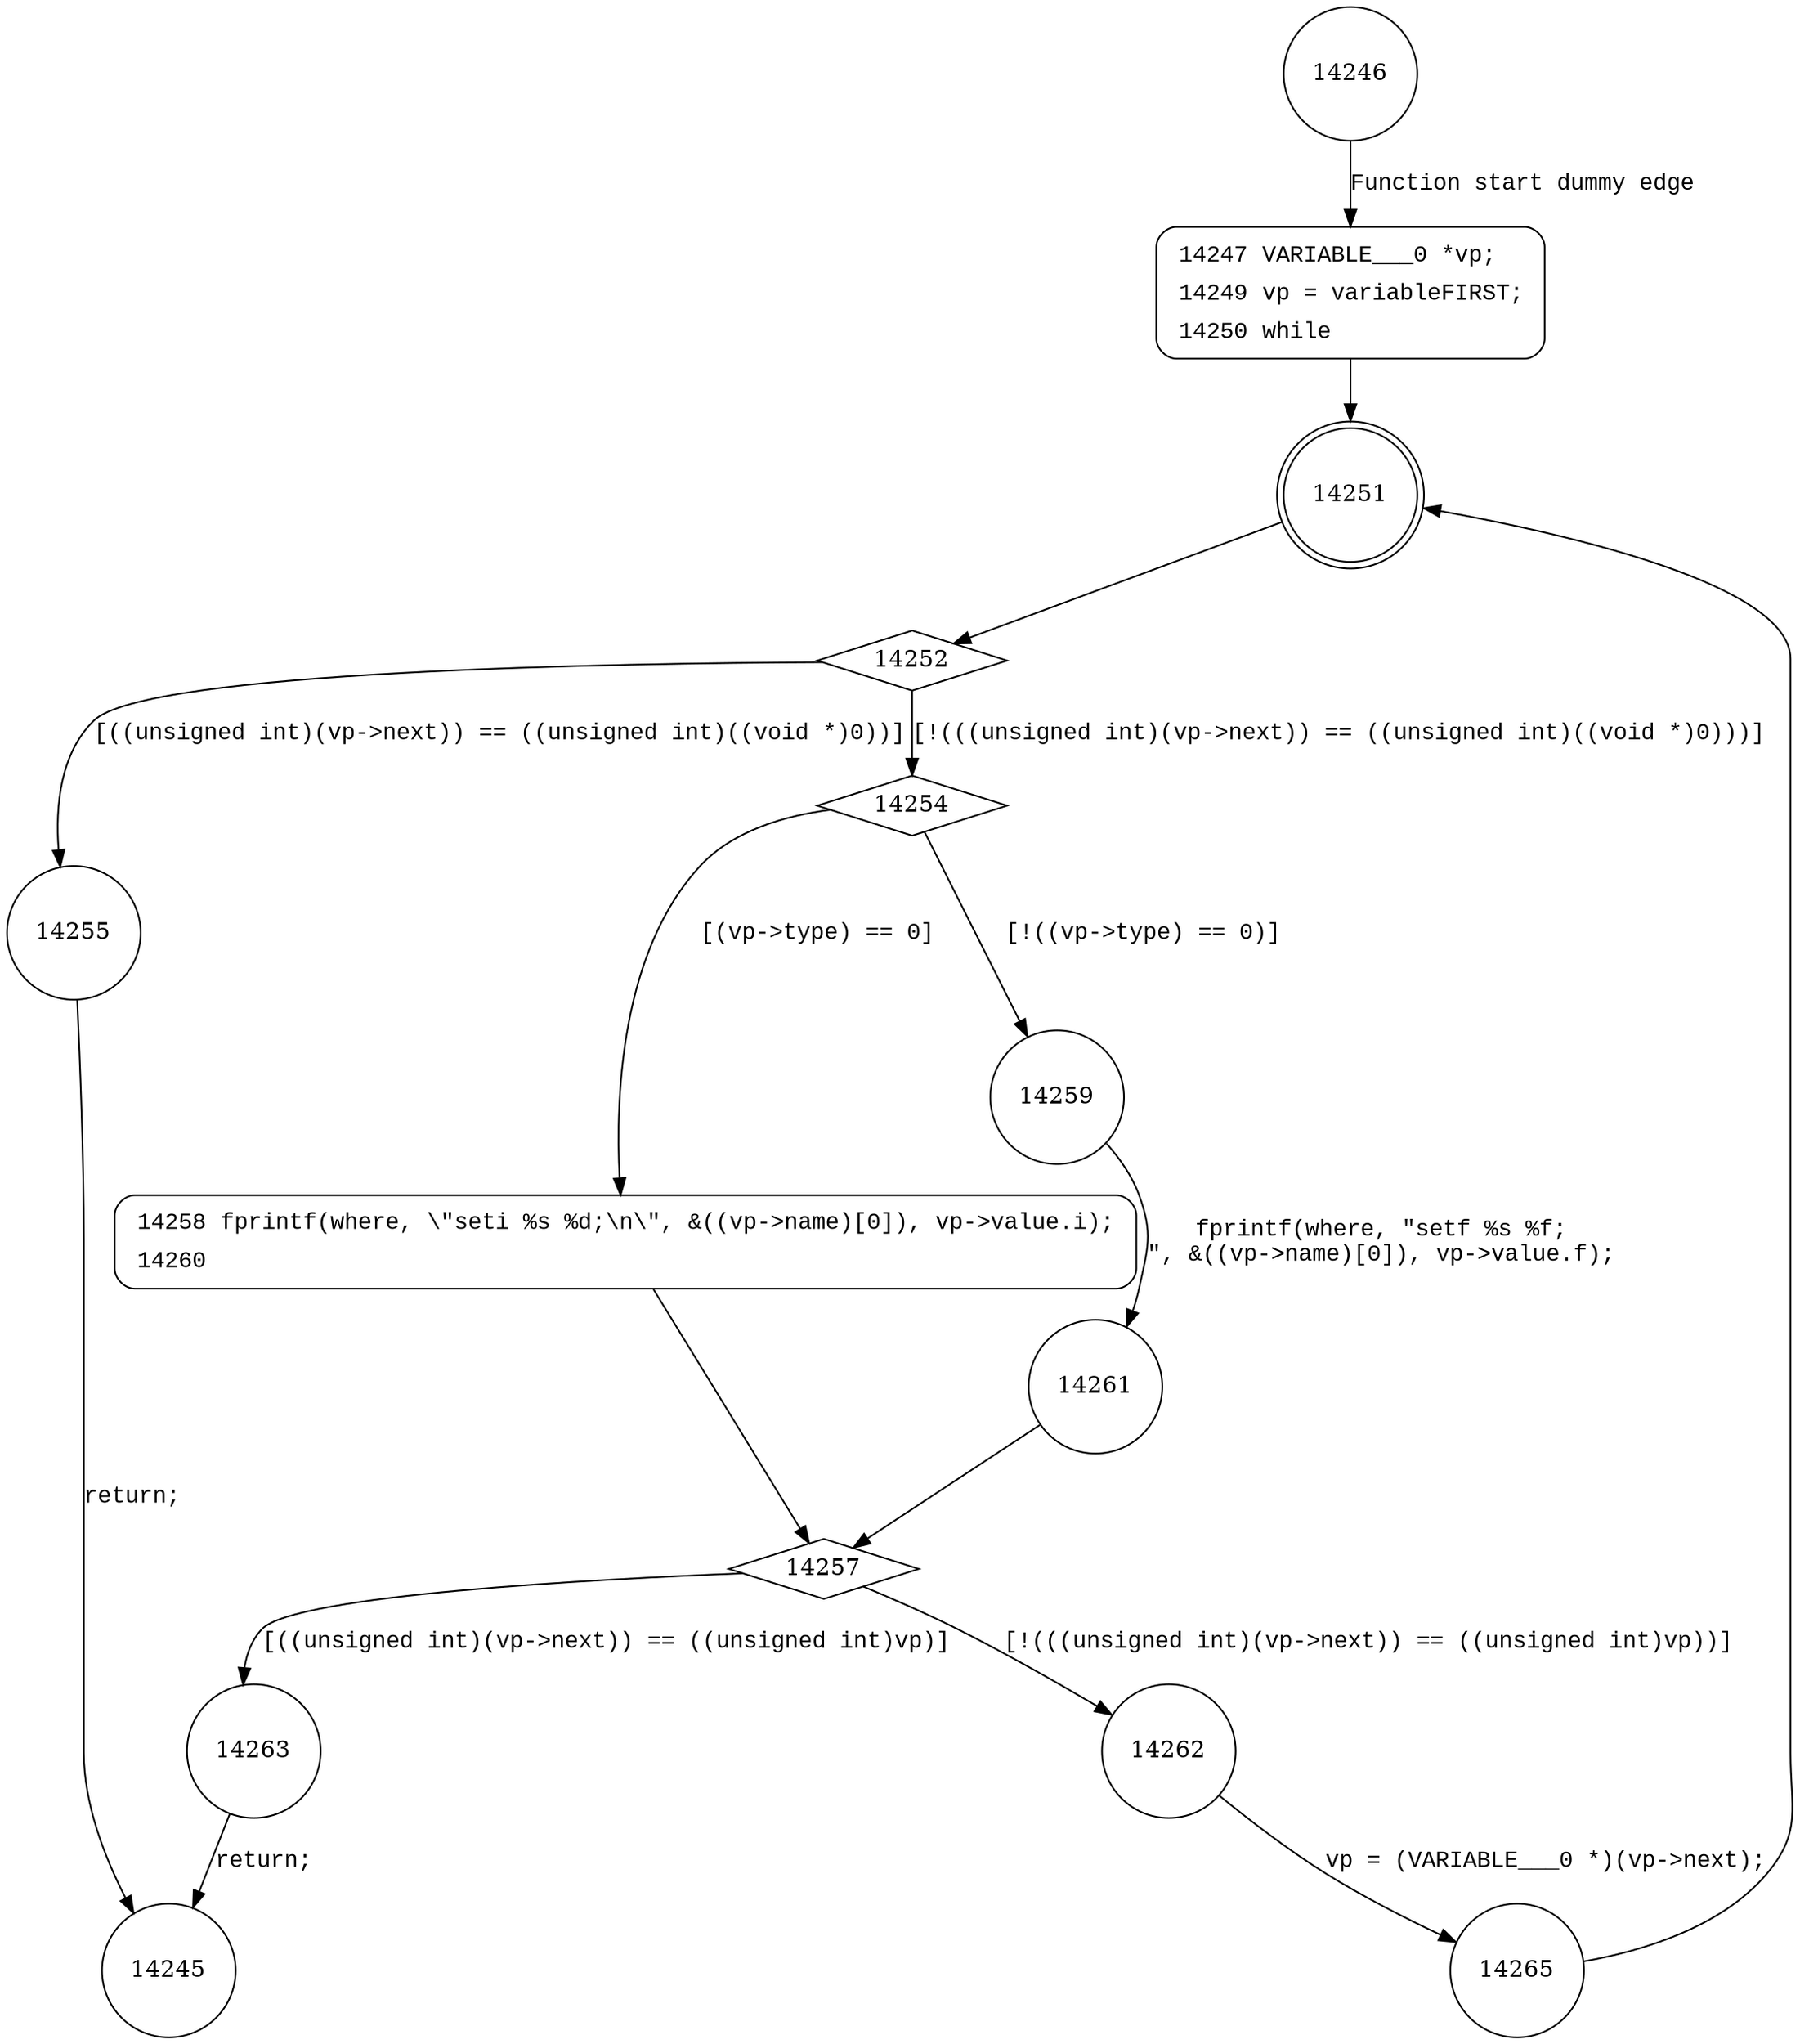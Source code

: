 digraph dump_variable {
14246 [shape="circle"]
14247 [shape="circle"]
14251 [shape="doublecircle"]
14252 [shape="diamond"]
14254 [shape="diamond"]
14255 [shape="circle"]
14259 [shape="circle"]
14258 [shape="circle"]
14257 [shape="diamond"]
14262 [shape="circle"]
14263 [shape="circle"]
14265 [shape="circle"]
14261 [shape="circle"]
14245 [shape="circle"]
14247 [style="filled,bold" penwidth="1" fillcolor="white" fontname="Courier New" shape="Mrecord" label=<<table border="0" cellborder="0" cellpadding="3" bgcolor="white"><tr><td align="right">14247</td><td align="left">VARIABLE___0 *vp;</td></tr><tr><td align="right">14249</td><td align="left">vp = variableFIRST;</td></tr><tr><td align="right">14250</td><td align="left">while</td></tr></table>>]
14247 -> 14251[label=""]
14258 [style="filled,bold" penwidth="1" fillcolor="white" fontname="Courier New" shape="Mrecord" label=<<table border="0" cellborder="0" cellpadding="3" bgcolor="white"><tr><td align="right">14258</td><td align="left">fprintf(where, \"seti %s %d;\n\", &amp;((vp-&gt;name)[0]), vp-&gt;value.i);</td></tr><tr><td align="right">14260</td><td align="left"></td></tr></table>>]
14258 -> 14257[label=""]
14246 -> 14247 [label="Function start dummy edge" fontname="Courier New"]
14251 -> 14252 [label="" fontname="Courier New"]
14252 -> 14254 [label="[!(((unsigned int)(vp->next)) == ((unsigned int)((void *)0)))]" fontname="Courier New"]
14252 -> 14255 [label="[((unsigned int)(vp->next)) == ((unsigned int)((void *)0))]" fontname="Courier New"]
14254 -> 14259 [label="[!((vp->type) == 0)]" fontname="Courier New"]
14254 -> 14258 [label="[(vp->type) == 0]" fontname="Courier New"]
14257 -> 14262 [label="[!(((unsigned int)(vp->next)) == ((unsigned int)vp))]" fontname="Courier New"]
14257 -> 14263 [label="[((unsigned int)(vp->next)) == ((unsigned int)vp)]" fontname="Courier New"]
14262 -> 14265 [label="vp = (VARIABLE___0 *)(vp->next);" fontname="Courier New"]
14259 -> 14261 [label="fprintf(where, \"setf %s %f;\n\", &((vp->name)[0]), vp->value.f);" fontname="Courier New"]
14255 -> 14245 [label="return;" fontname="Courier New"]
14263 -> 14245 [label="return;" fontname="Courier New"]
14265 -> 14251 [label="" fontname="Courier New"]
14261 -> 14257 [label="" fontname="Courier New"]
}